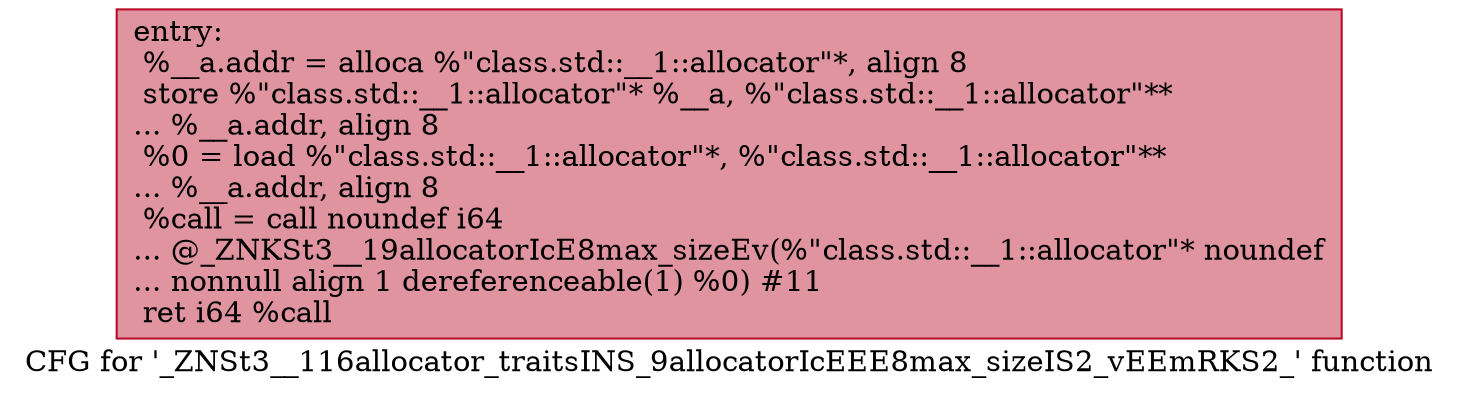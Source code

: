 digraph "CFG for '_ZNSt3__116allocator_traitsINS_9allocatorIcEEE8max_sizeIS2_vEEmRKS2_' function" {
	label="CFG for '_ZNSt3__116allocator_traitsINS_9allocatorIcEEE8max_sizeIS2_vEEmRKS2_' function";

	Node0x600003e7ebc0 [shape=record,color="#b70d28ff", style=filled, fillcolor="#b70d2870",label="{entry:\l  %__a.addr = alloca %\"class.std::__1::allocator\"*, align 8\l  store %\"class.std::__1::allocator\"* %__a, %\"class.std::__1::allocator\"**\l... %__a.addr, align 8\l  %0 = load %\"class.std::__1::allocator\"*, %\"class.std::__1::allocator\"**\l... %__a.addr, align 8\l  %call = call noundef i64\l... @_ZNKSt3__19allocatorIcE8max_sizeEv(%\"class.std::__1::allocator\"* noundef\l... nonnull align 1 dereferenceable(1) %0) #11\l  ret i64 %call\l}"];
}
